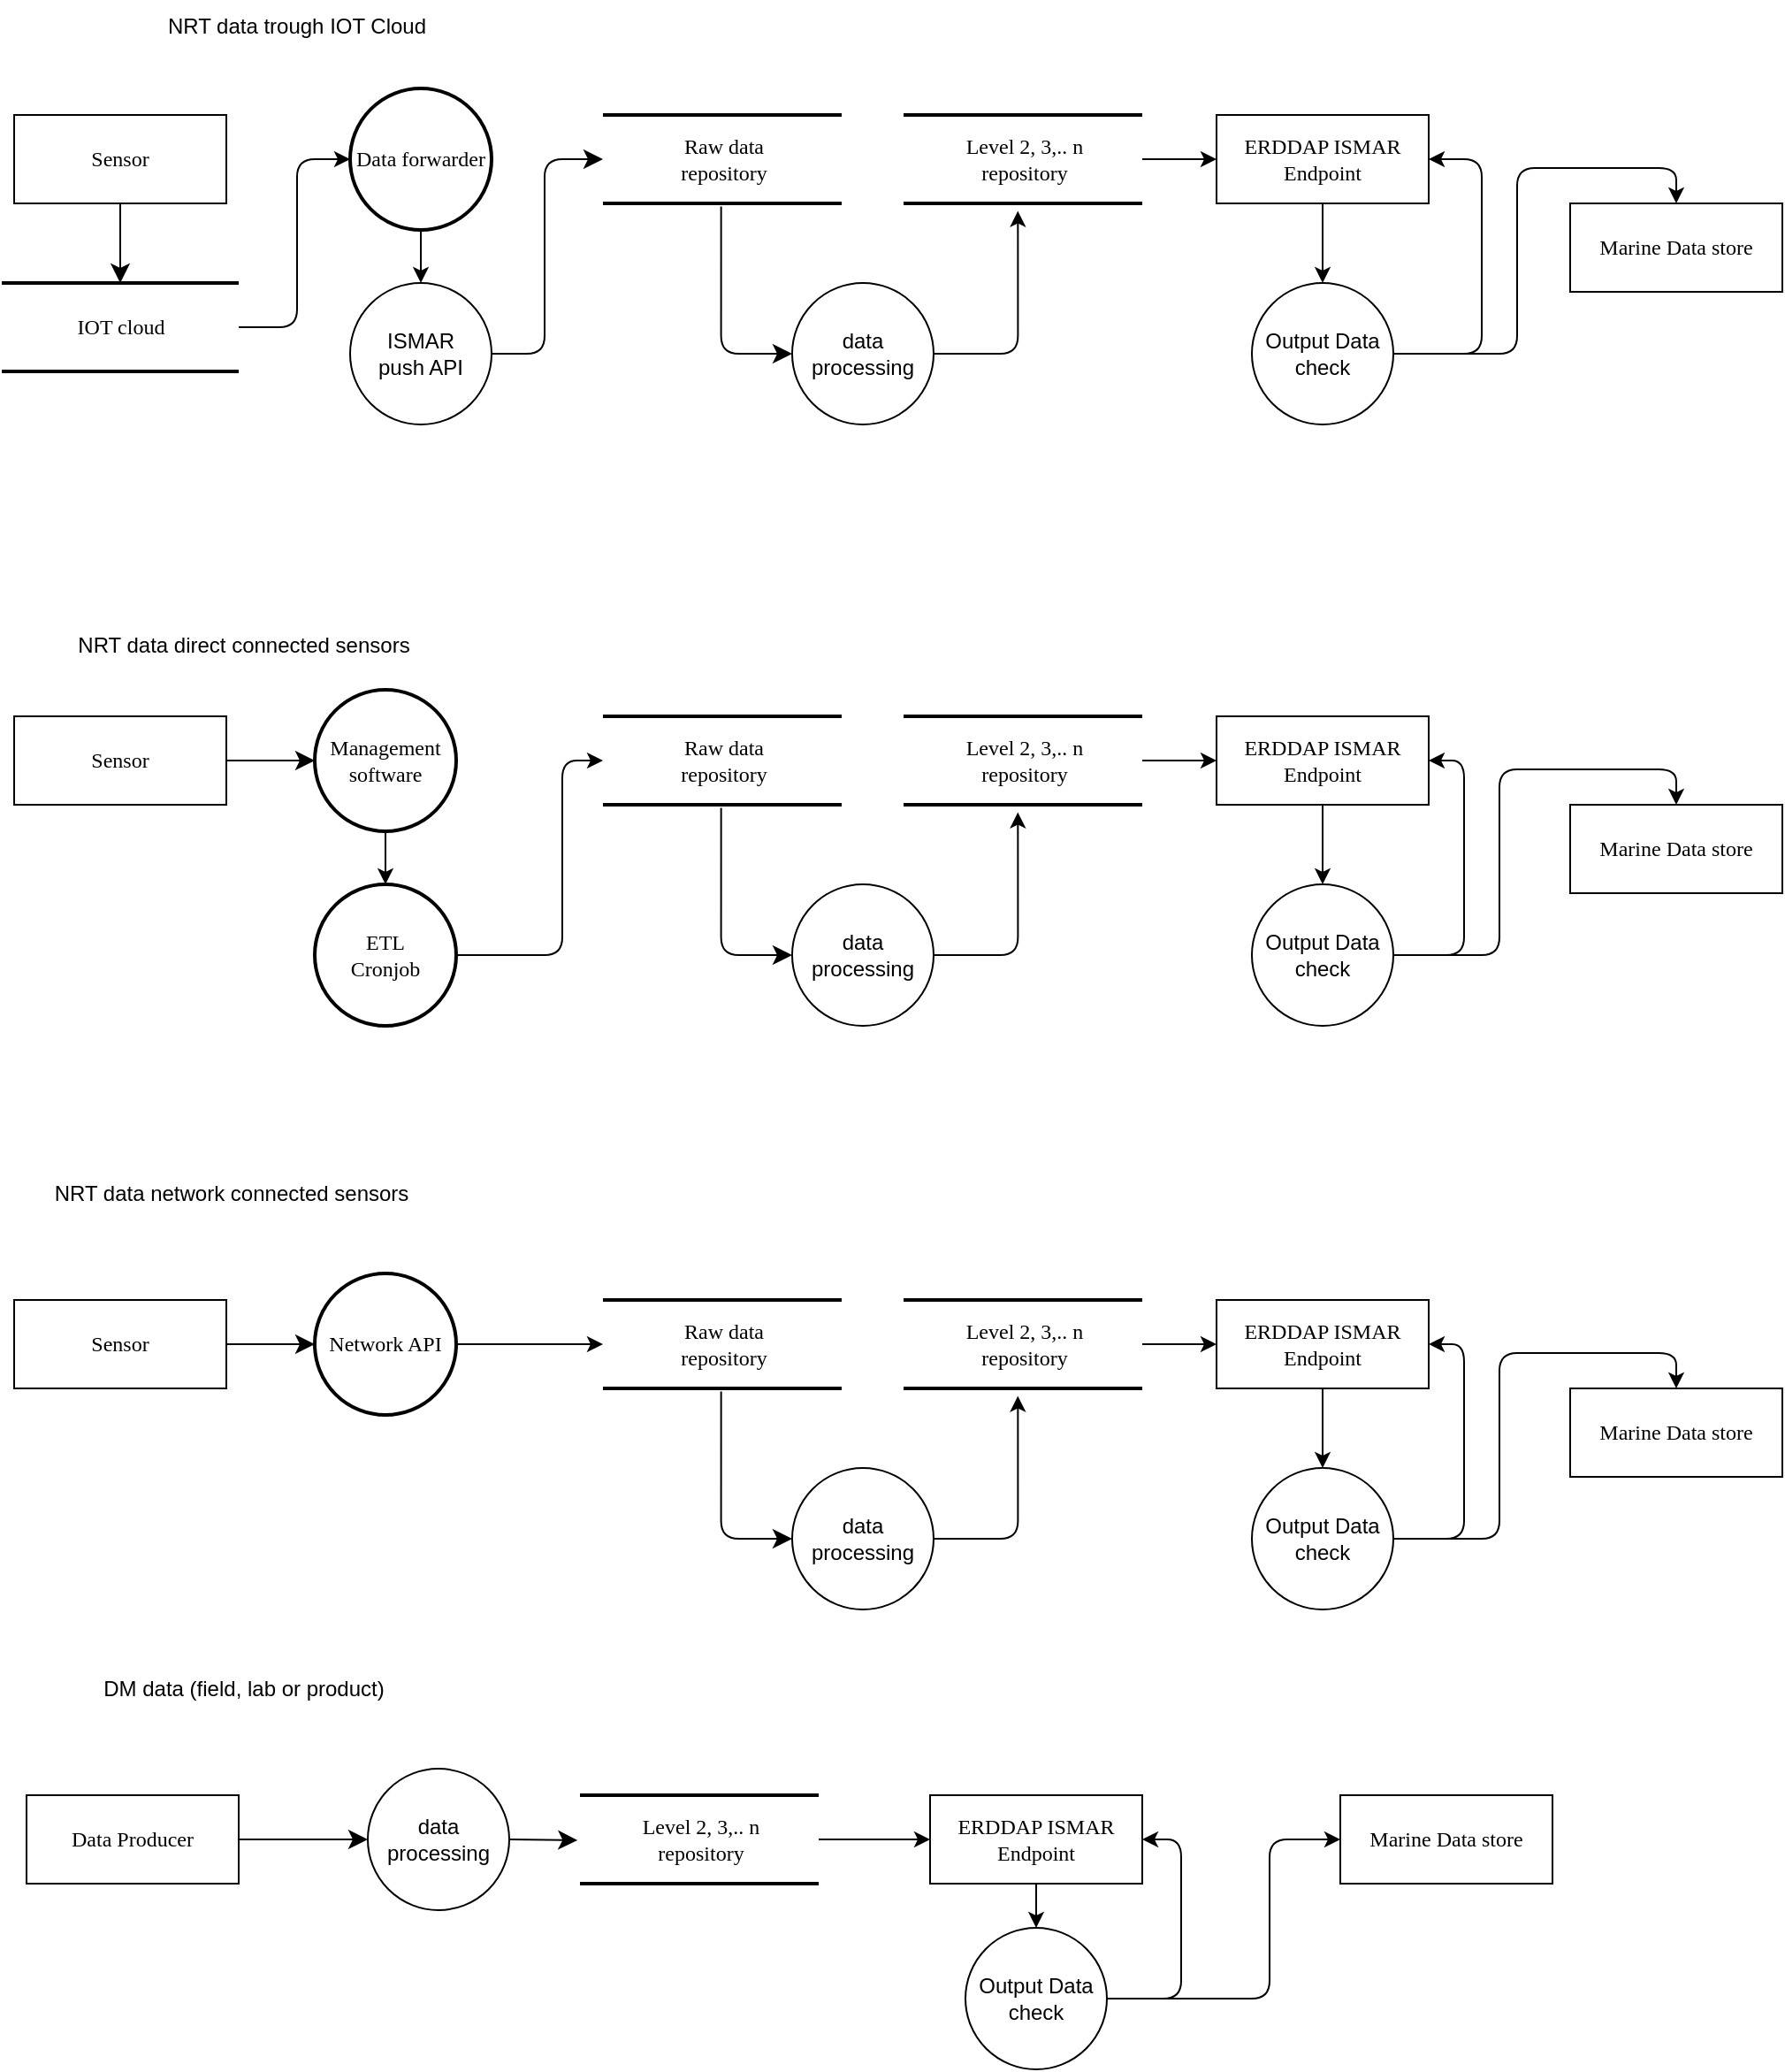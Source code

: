 <mxfile version="24.2.3" type="github">
  <diagram name="Page-1" id="52a04d89-c75d-2922-d76d-85b35f80e030">
    <mxGraphModel dx="1185" dy="659" grid="1" gridSize="10" guides="1" tooltips="1" connect="1" arrows="1" fold="1" page="1" pageScale="1" pageWidth="1100" pageHeight="850" background="none" math="0" shadow="0">
      <root>
        <mxCell id="0" />
        <mxCell id="1" parent="0" />
        <mxCell id="21ea969265ad0168-30" value="Raw data&lt;br&gt;repository" style="html=1;rounded=0;shadow=0;comic=0;labelBackgroundColor=none;strokeWidth=2;fontFamily=Verdana;fontSize=12;align=center;shape=mxgraph.ios7ui.horLines;" parent="1" vertex="1">
          <mxGeometry x="363" y="85" width="135" height="50" as="geometry" />
        </mxCell>
        <mxCell id="1fdf3b25b50cf41e-27" style="edgeStyle=none;html=1;labelBackgroundColor=none;startFill=0;startSize=8;endFill=1;endSize=8;fontFamily=Verdana;fontSize=12;" parent="1" source="17472293e6e8944d-30" target="WRyVgkNERUNQOaYfWy6F-25" edge="1">
          <mxGeometry relative="1" as="geometry">
            <mxPoint x="190" y="115" as="targetPoint" />
          </mxGeometry>
        </mxCell>
        <mxCell id="17472293e6e8944d-30" value="Sensor" style="whiteSpace=wrap;html=1;rounded=0;shadow=0;comic=0;labelBackgroundColor=none;strokeWidth=1;fontFamily=Verdana;fontSize=12;align=center;" parent="1" vertex="1">
          <mxGeometry x="30" y="85" width="120" height="50" as="geometry" />
        </mxCell>
        <mxCell id="1fdf3b25b50cf41e-38" style="edgeStyle=orthogonalEdgeStyle;html=1;labelBackgroundColor=none;startFill=0;startSize=8;endFill=1;endSize=8;fontFamily=Verdana;fontSize=12;exitX=1;exitY=0.5;exitDx=0;exitDy=0;" parent="1" source="WRyVgkNERUNQOaYfWy6F-28" target="21ea969265ad0168-30" edge="1">
          <mxGeometry relative="1" as="geometry">
            <Array as="points">
              <mxPoint x="330" y="220" />
              <mxPoint x="330" y="110" />
            </Array>
            <mxPoint x="290" y="245" as="sourcePoint" />
          </mxGeometry>
        </mxCell>
        <mxCell id="WRyVgkNERUNQOaYfWy6F-30" value="" style="edgeStyle=orthogonalEdgeStyle;rounded=1;orthogonalLoop=1;jettySize=auto;html=1;curved=0;" edge="1" parent="1" source="WRyVgkNERUNQOaYfWy6F-25" target="WRyVgkNERUNQOaYfWy6F-29">
          <mxGeometry relative="1" as="geometry">
            <mxPoint x="220" y="90" as="targetPoint" />
            <Array as="points">
              <mxPoint x="190" y="205" />
              <mxPoint x="190" y="110" />
            </Array>
          </mxGeometry>
        </mxCell>
        <mxCell id="WRyVgkNERUNQOaYfWy6F-25" value="IOT cloud" style="html=1;rounded=0;shadow=0;comic=0;labelBackgroundColor=none;strokeWidth=2;fontFamily=Verdana;fontSize=12;align=center;shape=mxgraph.ios7ui.horLines;" vertex="1" parent="1">
          <mxGeometry x="23" y="180" width="134" height="50" as="geometry" />
        </mxCell>
        <mxCell id="WRyVgkNERUNQOaYfWy6F-27" value="Level 2, 3,.. n&lt;br&gt;repository" style="html=1;rounded=0;shadow=0;comic=0;labelBackgroundColor=none;strokeWidth=2;fontFamily=Verdana;fontSize=12;align=center;shape=mxgraph.ios7ui.horLines;" vertex="1" parent="1">
          <mxGeometry x="533" y="85" width="135" height="50" as="geometry" />
        </mxCell>
        <mxCell id="WRyVgkNERUNQOaYfWy6F-28" value="&lt;div&gt;ISMAR&lt;/div&gt;&lt;div&gt;push API&lt;br&gt;&lt;/div&gt;" style="ellipse;whiteSpace=wrap;html=1;aspect=fixed;" vertex="1" parent="1">
          <mxGeometry x="220" y="180" width="80" height="80" as="geometry" />
        </mxCell>
        <mxCell id="WRyVgkNERUNQOaYfWy6F-29" value="Data forwarder" style="ellipse;whiteSpace=wrap;html=1;fontFamily=Verdana;rounded=0;shadow=0;comic=0;labelBackgroundColor=none;strokeWidth=2;" vertex="1" parent="1">
          <mxGeometry x="220" y="70" width="80" height="80" as="geometry" />
        </mxCell>
        <mxCell id="WRyVgkNERUNQOaYfWy6F-31" value="" style="edgeStyle=orthogonalEdgeStyle;rounded=1;orthogonalLoop=1;jettySize=auto;html=1;entryX=0.5;entryY=0;entryDx=0;entryDy=0;curved=0;exitX=0.5;exitY=1;exitDx=0;exitDy=0;" edge="1" parent="1" source="WRyVgkNERUNQOaYfWy6F-29" target="WRyVgkNERUNQOaYfWy6F-28">
          <mxGeometry relative="1" as="geometry">
            <mxPoint x="240" y="165" as="sourcePoint" />
            <mxPoint x="283" y="125" as="targetPoint" />
          </mxGeometry>
        </mxCell>
        <mxCell id="WRyVgkNERUNQOaYfWy6F-32" style="edgeStyle=orthogonalEdgeStyle;html=1;labelBackgroundColor=none;startFill=0;startSize=8;endFill=1;endSize=8;fontFamily=Verdana;fontSize=12;exitX=0.495;exitY=1.036;exitDx=0;exitDy=0;entryX=0;entryY=0.5;entryDx=0;entryDy=0;exitPerimeter=0;" edge="1" parent="1" source="21ea969265ad0168-30" target="WRyVgkNERUNQOaYfWy6F-33">
          <mxGeometry relative="1" as="geometry">
            <mxPoint x="332" y="283" as="sourcePoint" />
            <mxPoint x="380" y="325" as="targetPoint" />
          </mxGeometry>
        </mxCell>
        <mxCell id="WRyVgkNERUNQOaYfWy6F-35" value="" style="edgeStyle=orthogonalEdgeStyle;rounded=1;orthogonalLoop=1;jettySize=auto;html=1;entryX=0.479;entryY=1.086;entryDx=0;entryDy=0;entryPerimeter=0;curved=0;exitX=1;exitY=0.5;exitDx=0;exitDy=0;" edge="1" parent="1" source="WRyVgkNERUNQOaYfWy6F-33" target="WRyVgkNERUNQOaYfWy6F-27">
          <mxGeometry relative="1" as="geometry">
            <mxPoint x="610" y="245" as="targetPoint" />
          </mxGeometry>
        </mxCell>
        <mxCell id="WRyVgkNERUNQOaYfWy6F-33" value="data processing" style="ellipse;whiteSpace=wrap;html=1;aspect=fixed;" vertex="1" parent="1">
          <mxGeometry x="470" y="180" width="80" height="80" as="geometry" />
        </mxCell>
        <mxCell id="WRyVgkNERUNQOaYfWy6F-36" value="NRT data trough IOT Cloud " style="text;html=1;align=center;verticalAlign=middle;whiteSpace=wrap;rounded=0;" vertex="1" parent="1">
          <mxGeometry x="60" y="20" width="260" height="30" as="geometry" />
        </mxCell>
        <mxCell id="WRyVgkNERUNQOaYfWy6F-37" value="&lt;div&gt;NRT data direct connected sensors&lt;/div&gt;" style="text;html=1;align=center;verticalAlign=middle;whiteSpace=wrap;rounded=0;" vertex="1" parent="1">
          <mxGeometry x="30" y="370" width="260" height="30" as="geometry" />
        </mxCell>
        <mxCell id="WRyVgkNERUNQOaYfWy6F-38" value="&lt;div&gt;NRT data network connected sensors&lt;/div&gt;" style="text;html=1;align=center;verticalAlign=middle;whiteSpace=wrap;rounded=0;" vertex="1" parent="1">
          <mxGeometry x="23" y="680" width="260" height="30" as="geometry" />
        </mxCell>
        <mxCell id="WRyVgkNERUNQOaYfWy6F-39" value="&lt;div&gt;ERDDAP ISMAR Endpoint&lt;/div&gt;" style="whiteSpace=wrap;html=1;rounded=0;shadow=0;comic=0;labelBackgroundColor=none;strokeWidth=1;fontFamily=Verdana;fontSize=12;align=center;flipV=0;" vertex="1" parent="1">
          <mxGeometry x="710" y="85" width="120" height="50" as="geometry" />
        </mxCell>
        <mxCell id="WRyVgkNERUNQOaYfWy6F-40" value="" style="edgeStyle=orthogonalEdgeStyle;rounded=1;orthogonalLoop=1;jettySize=auto;html=1;entryX=0;entryY=0.5;entryDx=0;entryDy=0;curved=0;" edge="1" parent="1" source="WRyVgkNERUNQOaYfWy6F-27" target="WRyVgkNERUNQOaYfWy6F-39">
          <mxGeometry relative="1" as="geometry">
            <mxPoint x="563" y="255" as="sourcePoint" />
            <mxPoint x="605" y="149" as="targetPoint" />
          </mxGeometry>
        </mxCell>
        <mxCell id="WRyVgkNERUNQOaYfWy6F-41" value="" style="edgeStyle=orthogonalEdgeStyle;rounded=1;orthogonalLoop=1;jettySize=auto;html=1;entryX=0.5;entryY=0;entryDx=0;entryDy=0;curved=0;exitX=0.5;exitY=1;exitDx=0;exitDy=0;" edge="1" parent="1" source="WRyVgkNERUNQOaYfWy6F-39" target="WRyVgkNERUNQOaYfWy6F-42">
          <mxGeometry relative="1" as="geometry">
            <mxPoint x="675" y="120" as="sourcePoint" />
            <mxPoint x="770" y="205" as="targetPoint" />
          </mxGeometry>
        </mxCell>
        <mxCell id="WRyVgkNERUNQOaYfWy6F-42" value="Output Data check" style="ellipse;whiteSpace=wrap;html=1;aspect=fixed;flipV=0;" vertex="1" parent="1">
          <mxGeometry x="730" y="180" width="80" height="80" as="geometry" />
        </mxCell>
        <mxCell id="WRyVgkNERUNQOaYfWy6F-43" value="" style="edgeStyle=orthogonalEdgeStyle;rounded=1;orthogonalLoop=1;jettySize=auto;html=1;curved=0;exitX=1;exitY=0.5;exitDx=0;exitDy=0;entryX=1;entryY=0.5;entryDx=0;entryDy=0;" edge="1" parent="1" source="WRyVgkNERUNQOaYfWy6F-42" target="WRyVgkNERUNQOaYfWy6F-39">
          <mxGeometry relative="1" as="geometry">
            <mxPoint x="780" y="145" as="sourcePoint" />
            <mxPoint x="850" y="190" as="targetPoint" />
            <Array as="points">
              <mxPoint x="860" y="220" />
              <mxPoint x="860" y="110" />
            </Array>
          </mxGeometry>
        </mxCell>
        <mxCell id="WRyVgkNERUNQOaYfWy6F-44" value="" style="edgeStyle=orthogonalEdgeStyle;rounded=1;orthogonalLoop=1;jettySize=auto;html=1;curved=0;exitX=1;exitY=0.5;exitDx=0;exitDy=0;entryX=0.5;entryY=0;entryDx=0;entryDy=0;" edge="1" parent="1" source="WRyVgkNERUNQOaYfWy6F-42" target="WRyVgkNERUNQOaYfWy6F-45">
          <mxGeometry relative="1" as="geometry">
            <mxPoint x="830" y="145" as="sourcePoint" />
            <mxPoint x="840" y="300" as="targetPoint" />
            <Array as="points">
              <mxPoint x="880" y="220" />
              <mxPoint x="880" y="115" />
              <mxPoint x="970" y="115" />
            </Array>
          </mxGeometry>
        </mxCell>
        <mxCell id="WRyVgkNERUNQOaYfWy6F-45" value="&lt;div&gt;Marine Data store&lt;/div&gt;" style="whiteSpace=wrap;html=1;rounded=0;shadow=0;comic=0;labelBackgroundColor=none;strokeWidth=1;fontFamily=Verdana;fontSize=12;align=center;flipV=0;" vertex="1" parent="1">
          <mxGeometry x="910" y="135" width="120" height="50" as="geometry" />
        </mxCell>
        <mxCell id="WRyVgkNERUNQOaYfWy6F-46" value="Raw data&lt;br&gt;repository" style="html=1;rounded=0;shadow=0;comic=0;labelBackgroundColor=none;strokeWidth=2;fontFamily=Verdana;fontSize=12;align=center;shape=mxgraph.ios7ui.horLines;" vertex="1" parent="1">
          <mxGeometry x="363" y="425" width="135" height="50" as="geometry" />
        </mxCell>
        <mxCell id="WRyVgkNERUNQOaYfWy6F-47" style="edgeStyle=none;html=1;labelBackgroundColor=none;startFill=0;startSize=8;endFill=1;endSize=8;fontFamily=Verdana;fontSize=12;entryX=0;entryY=0.5;entryDx=0;entryDy=0;" edge="1" parent="1" source="WRyVgkNERUNQOaYfWy6F-48" target="WRyVgkNERUNQOaYfWy6F-54">
          <mxGeometry relative="1" as="geometry">
            <mxPoint x="108.99" y="520" as="targetPoint" />
          </mxGeometry>
        </mxCell>
        <mxCell id="WRyVgkNERUNQOaYfWy6F-48" value="Sensor" style="whiteSpace=wrap;html=1;rounded=0;shadow=0;comic=0;labelBackgroundColor=none;strokeWidth=1;fontFamily=Verdana;fontSize=12;align=center;" vertex="1" parent="1">
          <mxGeometry x="30.0" y="425" width="120" height="50" as="geometry" />
        </mxCell>
        <mxCell id="WRyVgkNERUNQOaYfWy6F-52" value="Level 2, 3,.. n&lt;br&gt;repository" style="html=1;rounded=0;shadow=0;comic=0;labelBackgroundColor=none;strokeWidth=2;fontFamily=Verdana;fontSize=12;align=center;shape=mxgraph.ios7ui.horLines;" vertex="1" parent="1">
          <mxGeometry x="533" y="425" width="135" height="50" as="geometry" />
        </mxCell>
        <mxCell id="WRyVgkNERUNQOaYfWy6F-54" value="Management software" style="ellipse;whiteSpace=wrap;html=1;fontFamily=Verdana;rounded=0;shadow=0;comic=0;labelBackgroundColor=none;strokeWidth=2;" vertex="1" parent="1">
          <mxGeometry x="200" y="410" width="80" height="80" as="geometry" />
        </mxCell>
        <mxCell id="WRyVgkNERUNQOaYfWy6F-55" value="" style="edgeStyle=orthogonalEdgeStyle;rounded=1;orthogonalLoop=1;jettySize=auto;html=1;curved=0;exitX=1;exitY=0.5;exitDx=0;exitDy=0;" edge="1" parent="1" source="WRyVgkNERUNQOaYfWy6F-75" target="WRyVgkNERUNQOaYfWy6F-46">
          <mxGeometry relative="1" as="geometry">
            <mxPoint x="380" y="450" as="sourcePoint" />
            <mxPoint x="328.99" y="520" as="targetPoint" />
            <Array as="points">
              <mxPoint x="340" y="560" />
              <mxPoint x="340" y="450" />
            </Array>
          </mxGeometry>
        </mxCell>
        <mxCell id="WRyVgkNERUNQOaYfWy6F-56" style="edgeStyle=orthogonalEdgeStyle;html=1;labelBackgroundColor=none;startFill=0;startSize=8;endFill=1;endSize=8;fontFamily=Verdana;fontSize=12;exitX=0.495;exitY=1.036;exitDx=0;exitDy=0;entryX=0;entryY=0.5;entryDx=0;entryDy=0;exitPerimeter=0;" edge="1" parent="1" source="WRyVgkNERUNQOaYfWy6F-46" target="WRyVgkNERUNQOaYfWy6F-58">
          <mxGeometry relative="1" as="geometry">
            <mxPoint x="400.99" y="623" as="sourcePoint" />
            <mxPoint x="448.99" y="665" as="targetPoint" />
          </mxGeometry>
        </mxCell>
        <mxCell id="WRyVgkNERUNQOaYfWy6F-57" value="" style="edgeStyle=orthogonalEdgeStyle;rounded=1;orthogonalLoop=1;jettySize=auto;html=1;entryX=0.479;entryY=1.086;entryDx=0;entryDy=0;entryPerimeter=0;curved=0;exitX=1;exitY=0.5;exitDx=0;exitDy=0;" edge="1" parent="1" source="WRyVgkNERUNQOaYfWy6F-58" target="WRyVgkNERUNQOaYfWy6F-52">
          <mxGeometry relative="1" as="geometry">
            <mxPoint x="678.99" y="585" as="targetPoint" />
          </mxGeometry>
        </mxCell>
        <mxCell id="WRyVgkNERUNQOaYfWy6F-58" value="data processing" style="ellipse;whiteSpace=wrap;html=1;aspect=fixed;" vertex="1" parent="1">
          <mxGeometry x="470" y="520" width="80" height="80" as="geometry" />
        </mxCell>
        <mxCell id="WRyVgkNERUNQOaYfWy6F-59" value="&lt;div&gt;ERDDAP ISMAR Endpoint&lt;/div&gt;" style="whiteSpace=wrap;html=1;rounded=0;shadow=0;comic=0;labelBackgroundColor=none;strokeWidth=1;fontFamily=Verdana;fontSize=12;align=center;" vertex="1" parent="1">
          <mxGeometry x="710" y="425" width="120" height="50" as="geometry" />
        </mxCell>
        <mxCell id="WRyVgkNERUNQOaYfWy6F-60" value="" style="edgeStyle=orthogonalEdgeStyle;rounded=1;orthogonalLoop=1;jettySize=auto;html=1;entryX=0;entryY=0.5;entryDx=0;entryDy=0;curved=0;" edge="1" parent="1" source="WRyVgkNERUNQOaYfWy6F-52" target="WRyVgkNERUNQOaYfWy6F-59">
          <mxGeometry relative="1" as="geometry">
            <mxPoint x="631.99" y="595" as="sourcePoint" />
            <mxPoint x="673.99" y="489" as="targetPoint" />
          </mxGeometry>
        </mxCell>
        <mxCell id="WRyVgkNERUNQOaYfWy6F-70" value="" style="edgeStyle=orthogonalEdgeStyle;rounded=1;orthogonalLoop=1;jettySize=auto;html=1;entryX=0.5;entryY=0;entryDx=0;entryDy=0;curved=0;exitX=0.5;exitY=1;exitDx=0;exitDy=0;" edge="1" target="WRyVgkNERUNQOaYfWy6F-71" parent="1" source="WRyVgkNERUNQOaYfWy6F-59">
          <mxGeometry relative="1" as="geometry">
            <mxPoint x="790" y="485" as="sourcePoint" />
            <mxPoint x="790" y="555" as="targetPoint" />
          </mxGeometry>
        </mxCell>
        <mxCell id="WRyVgkNERUNQOaYfWy6F-71" value="Output Data check" style="ellipse;whiteSpace=wrap;html=1;aspect=fixed;flipV=0;" vertex="1" parent="1">
          <mxGeometry x="730" y="520" width="80" height="80" as="geometry" />
        </mxCell>
        <mxCell id="WRyVgkNERUNQOaYfWy6F-72" value="" style="edgeStyle=orthogonalEdgeStyle;rounded=1;orthogonalLoop=1;jettySize=auto;html=1;curved=0;exitX=1;exitY=0.5;exitDx=0;exitDy=0;entryX=1;entryY=0.5;entryDx=0;entryDy=0;" edge="1" source="WRyVgkNERUNQOaYfWy6F-71" parent="1" target="WRyVgkNERUNQOaYfWy6F-59">
          <mxGeometry relative="1" as="geometry">
            <mxPoint x="800" y="495" as="sourcePoint" />
            <mxPoint x="850" y="460" as="targetPoint" />
            <Array as="points">
              <mxPoint x="850" y="560" />
              <mxPoint x="850" y="450" />
            </Array>
          </mxGeometry>
        </mxCell>
        <mxCell id="WRyVgkNERUNQOaYfWy6F-73" value="" style="edgeStyle=orthogonalEdgeStyle;rounded=1;orthogonalLoop=1;jettySize=auto;html=1;curved=0;exitX=1;exitY=0.5;exitDx=0;exitDy=0;entryX=0.5;entryY=0;entryDx=0;entryDy=0;" edge="1" source="WRyVgkNERUNQOaYfWy6F-71" target="WRyVgkNERUNQOaYfWy6F-74" parent="1">
          <mxGeometry relative="1" as="geometry">
            <mxPoint x="830" y="485" as="sourcePoint" />
            <mxPoint x="840" y="640" as="targetPoint" />
            <Array as="points">
              <mxPoint x="870" y="560" />
              <mxPoint x="870" y="455" />
              <mxPoint x="970" y="455" />
            </Array>
          </mxGeometry>
        </mxCell>
        <mxCell id="WRyVgkNERUNQOaYfWy6F-74" value="&lt;div&gt;Marine Data store&lt;/div&gt;" style="whiteSpace=wrap;html=1;rounded=0;shadow=0;comic=0;labelBackgroundColor=none;strokeWidth=1;fontFamily=Verdana;fontSize=12;align=center;flipV=0;" vertex="1" parent="1">
          <mxGeometry x="910" y="475" width="120" height="50" as="geometry" />
        </mxCell>
        <mxCell id="WRyVgkNERUNQOaYfWy6F-75" value="ETL&lt;br&gt; Cronjob" style="ellipse;whiteSpace=wrap;html=1;fontFamily=Verdana;rounded=0;shadow=0;comic=0;labelBackgroundColor=none;strokeWidth=2;" vertex="1" parent="1">
          <mxGeometry x="200" y="520" width="80" height="80" as="geometry" />
        </mxCell>
        <mxCell id="WRyVgkNERUNQOaYfWy6F-76" value="" style="edgeStyle=orthogonalEdgeStyle;rounded=1;orthogonalLoop=1;jettySize=auto;html=1;curved=0;exitX=0.5;exitY=1;exitDx=0;exitDy=0;entryX=0.5;entryY=0;entryDx=0;entryDy=0;" edge="1" parent="1" source="WRyVgkNERUNQOaYfWy6F-54" target="WRyVgkNERUNQOaYfWy6F-75">
          <mxGeometry relative="1" as="geometry">
            <mxPoint x="290" y="460" as="sourcePoint" />
            <mxPoint x="373" y="460" as="targetPoint" />
          </mxGeometry>
        </mxCell>
        <mxCell id="WRyVgkNERUNQOaYfWy6F-78" value="Raw data&lt;br&gt;repository" style="html=1;rounded=0;shadow=0;comic=0;labelBackgroundColor=none;strokeWidth=2;fontFamily=Verdana;fontSize=12;align=center;shape=mxgraph.ios7ui.horLines;" vertex="1" parent="1">
          <mxGeometry x="363" y="755" width="135" height="50" as="geometry" />
        </mxCell>
        <mxCell id="WRyVgkNERUNQOaYfWy6F-79" style="edgeStyle=none;html=1;labelBackgroundColor=none;startFill=0;startSize=8;endFill=1;endSize=8;fontFamily=Verdana;fontSize=12;entryX=0;entryY=0.5;entryDx=0;entryDy=0;" edge="1" parent="1" source="WRyVgkNERUNQOaYfWy6F-80" target="WRyVgkNERUNQOaYfWy6F-82">
          <mxGeometry relative="1" as="geometry">
            <mxPoint x="108.99" y="850" as="targetPoint" />
          </mxGeometry>
        </mxCell>
        <mxCell id="WRyVgkNERUNQOaYfWy6F-80" value="Sensor" style="whiteSpace=wrap;html=1;rounded=0;shadow=0;comic=0;labelBackgroundColor=none;strokeWidth=1;fontFamily=Verdana;fontSize=12;align=center;" vertex="1" parent="1">
          <mxGeometry x="30" y="755" width="120" height="50" as="geometry" />
        </mxCell>
        <mxCell id="WRyVgkNERUNQOaYfWy6F-81" value="Level 2, 3,.. n&lt;br&gt;repository" style="html=1;rounded=0;shadow=0;comic=0;labelBackgroundColor=none;strokeWidth=2;fontFamily=Verdana;fontSize=12;align=center;shape=mxgraph.ios7ui.horLines;" vertex="1" parent="1">
          <mxGeometry x="533" y="755" width="135" height="50" as="geometry" />
        </mxCell>
        <mxCell id="WRyVgkNERUNQOaYfWy6F-82" value="Network API" style="ellipse;whiteSpace=wrap;html=1;fontFamily=Verdana;rounded=0;shadow=0;comic=0;labelBackgroundColor=none;strokeWidth=2;" vertex="1" parent="1">
          <mxGeometry x="200" y="740" width="80" height="80" as="geometry" />
        </mxCell>
        <mxCell id="WRyVgkNERUNQOaYfWy6F-83" value="" style="edgeStyle=orthogonalEdgeStyle;rounded=1;orthogonalLoop=1;jettySize=auto;html=1;curved=0;exitX=1;exitY=0.5;exitDx=0;exitDy=0;" edge="1" parent="1" source="WRyVgkNERUNQOaYfWy6F-82" target="WRyVgkNERUNQOaYfWy6F-78">
          <mxGeometry relative="1" as="geometry">
            <mxPoint x="380" y="780" as="sourcePoint" />
            <mxPoint x="328.99" y="850" as="targetPoint" />
          </mxGeometry>
        </mxCell>
        <mxCell id="WRyVgkNERUNQOaYfWy6F-84" style="edgeStyle=orthogonalEdgeStyle;html=1;labelBackgroundColor=none;startFill=0;startSize=8;endFill=1;endSize=8;fontFamily=Verdana;fontSize=12;exitX=0.495;exitY=1.036;exitDx=0;exitDy=0;entryX=0;entryY=0.5;entryDx=0;entryDy=0;exitPerimeter=0;" edge="1" parent="1" source="WRyVgkNERUNQOaYfWy6F-78" target="WRyVgkNERUNQOaYfWy6F-86">
          <mxGeometry relative="1" as="geometry">
            <mxPoint x="400.99" y="953" as="sourcePoint" />
            <mxPoint x="448.99" y="995" as="targetPoint" />
          </mxGeometry>
        </mxCell>
        <mxCell id="WRyVgkNERUNQOaYfWy6F-85" value="" style="edgeStyle=orthogonalEdgeStyle;rounded=1;orthogonalLoop=1;jettySize=auto;html=1;entryX=0.479;entryY=1.086;entryDx=0;entryDy=0;entryPerimeter=0;curved=0;exitX=1;exitY=0.5;exitDx=0;exitDy=0;" edge="1" parent="1" source="WRyVgkNERUNQOaYfWy6F-86" target="WRyVgkNERUNQOaYfWy6F-81">
          <mxGeometry relative="1" as="geometry">
            <mxPoint x="678.99" y="915" as="targetPoint" />
          </mxGeometry>
        </mxCell>
        <mxCell id="WRyVgkNERUNQOaYfWy6F-86" value="data processing" style="ellipse;whiteSpace=wrap;html=1;aspect=fixed;" vertex="1" parent="1">
          <mxGeometry x="470" y="850" width="80" height="80" as="geometry" />
        </mxCell>
        <mxCell id="WRyVgkNERUNQOaYfWy6F-87" value="&lt;div&gt;ERDDAP ISMAR Endpoint&lt;/div&gt;" style="whiteSpace=wrap;html=1;rounded=0;shadow=0;comic=0;labelBackgroundColor=none;strokeWidth=1;fontFamily=Verdana;fontSize=12;align=center;" vertex="1" parent="1">
          <mxGeometry x="710" y="755" width="120" height="50" as="geometry" />
        </mxCell>
        <mxCell id="WRyVgkNERUNQOaYfWy6F-88" value="" style="edgeStyle=orthogonalEdgeStyle;rounded=1;orthogonalLoop=1;jettySize=auto;html=1;entryX=0;entryY=0.5;entryDx=0;entryDy=0;curved=0;" edge="1" parent="1" source="WRyVgkNERUNQOaYfWy6F-81" target="WRyVgkNERUNQOaYfWy6F-87">
          <mxGeometry relative="1" as="geometry">
            <mxPoint x="631.99" y="925" as="sourcePoint" />
            <mxPoint x="673.99" y="819" as="targetPoint" />
          </mxGeometry>
        </mxCell>
        <mxCell id="WRyVgkNERUNQOaYfWy6F-89" value="" style="edgeStyle=orthogonalEdgeStyle;rounded=1;orthogonalLoop=1;jettySize=auto;html=1;entryX=0.5;entryY=0;entryDx=0;entryDy=0;curved=0;exitX=0.5;exitY=1;exitDx=0;exitDy=0;" edge="1" parent="1" source="WRyVgkNERUNQOaYfWy6F-87" target="WRyVgkNERUNQOaYfWy6F-90">
          <mxGeometry relative="1" as="geometry">
            <mxPoint x="790" y="815" as="sourcePoint" />
            <mxPoint x="790" y="885" as="targetPoint" />
          </mxGeometry>
        </mxCell>
        <mxCell id="WRyVgkNERUNQOaYfWy6F-90" value="Output Data check" style="ellipse;whiteSpace=wrap;html=1;aspect=fixed;flipV=0;" vertex="1" parent="1">
          <mxGeometry x="730" y="850" width="80" height="80" as="geometry" />
        </mxCell>
        <mxCell id="WRyVgkNERUNQOaYfWy6F-91" value="" style="edgeStyle=orthogonalEdgeStyle;rounded=1;orthogonalLoop=1;jettySize=auto;html=1;curved=0;exitX=1;exitY=0.5;exitDx=0;exitDy=0;entryX=1;entryY=0.5;entryDx=0;entryDy=0;" edge="1" parent="1" source="WRyVgkNERUNQOaYfWy6F-90" target="WRyVgkNERUNQOaYfWy6F-87">
          <mxGeometry relative="1" as="geometry">
            <mxPoint x="800" y="825" as="sourcePoint" />
            <mxPoint x="850" y="790" as="targetPoint" />
            <Array as="points">
              <mxPoint x="850" y="890" />
              <mxPoint x="850" y="780" />
            </Array>
          </mxGeometry>
        </mxCell>
        <mxCell id="WRyVgkNERUNQOaYfWy6F-92" value="" style="edgeStyle=orthogonalEdgeStyle;rounded=1;orthogonalLoop=1;jettySize=auto;html=1;curved=0;exitX=1;exitY=0.5;exitDx=0;exitDy=0;entryX=0.5;entryY=0;entryDx=0;entryDy=0;" edge="1" parent="1" source="WRyVgkNERUNQOaYfWy6F-90" target="WRyVgkNERUNQOaYfWy6F-93">
          <mxGeometry relative="1" as="geometry">
            <mxPoint x="830" y="815" as="sourcePoint" />
            <mxPoint x="840" y="970" as="targetPoint" />
            <Array as="points">
              <mxPoint x="870" y="890" />
              <mxPoint x="870" y="785" />
              <mxPoint x="970" y="785" />
            </Array>
          </mxGeometry>
        </mxCell>
        <mxCell id="WRyVgkNERUNQOaYfWy6F-93" value="&lt;div&gt;Marine Data store&lt;/div&gt;" style="whiteSpace=wrap;html=1;rounded=0;shadow=0;comic=0;labelBackgroundColor=none;strokeWidth=1;fontFamily=Verdana;fontSize=12;align=center;flipV=0;" vertex="1" parent="1">
          <mxGeometry x="910" y="805" width="120" height="50" as="geometry" />
        </mxCell>
        <mxCell id="WRyVgkNERUNQOaYfWy6F-97" value="&lt;div&gt;DM data (field, lab or product)&lt;/div&gt;" style="text;html=1;align=center;verticalAlign=middle;whiteSpace=wrap;rounded=0;" vertex="1" parent="1">
          <mxGeometry x="30" y="960" width="260" height="30" as="geometry" />
        </mxCell>
        <mxCell id="WRyVgkNERUNQOaYfWy6F-99" style="edgeStyle=none;html=1;labelBackgroundColor=none;startFill=0;startSize=8;endFill=1;endSize=8;fontFamily=Verdana;fontSize=12;entryX=0;entryY=0.5;entryDx=0;entryDy=0;" edge="1" source="WRyVgkNERUNQOaYfWy6F-100" target="WRyVgkNERUNQOaYfWy6F-114" parent="1">
          <mxGeometry relative="1" as="geometry">
            <mxPoint x="220" y="1060" as="targetPoint" />
          </mxGeometry>
        </mxCell>
        <mxCell id="WRyVgkNERUNQOaYfWy6F-100" value="Data Producer" style="whiteSpace=wrap;html=1;rounded=0;shadow=0;comic=0;labelBackgroundColor=none;strokeWidth=1;fontFamily=Verdana;fontSize=12;align=center;" vertex="1" parent="1">
          <mxGeometry x="37" y="1035" width="120" height="50" as="geometry" />
        </mxCell>
        <mxCell id="WRyVgkNERUNQOaYfWy6F-101" value="Level 2, 3,.. n&lt;br&gt;repository" style="html=1;rounded=0;shadow=0;comic=0;labelBackgroundColor=none;strokeWidth=2;fontFamily=Verdana;fontSize=12;align=center;shape=mxgraph.ios7ui.horLines;" vertex="1" parent="1">
          <mxGeometry x="350" y="1035" width="135" height="50" as="geometry" />
        </mxCell>
        <mxCell id="WRyVgkNERUNQOaYfWy6F-107" value="&lt;div&gt;ERDDAP ISMAR Endpoint&lt;/div&gt;" style="whiteSpace=wrap;html=1;rounded=0;shadow=0;comic=0;labelBackgroundColor=none;strokeWidth=1;fontFamily=Verdana;fontSize=12;align=center;" vertex="1" parent="1">
          <mxGeometry x="548" y="1035" width="120" height="50" as="geometry" />
        </mxCell>
        <mxCell id="WRyVgkNERUNQOaYfWy6F-108" value="" style="edgeStyle=orthogonalEdgeStyle;rounded=1;orthogonalLoop=1;jettySize=auto;html=1;entryX=0;entryY=0.5;entryDx=0;entryDy=0;curved=0;" edge="1" source="WRyVgkNERUNQOaYfWy6F-101" target="WRyVgkNERUNQOaYfWy6F-107" parent="1">
          <mxGeometry relative="1" as="geometry">
            <mxPoint x="638.99" y="1205" as="sourcePoint" />
            <mxPoint x="680.99" y="1099" as="targetPoint" />
          </mxGeometry>
        </mxCell>
        <mxCell id="WRyVgkNERUNQOaYfWy6F-109" value="" style="edgeStyle=orthogonalEdgeStyle;rounded=1;orthogonalLoop=1;jettySize=auto;html=1;entryX=0.5;entryY=0;entryDx=0;entryDy=0;curved=0;exitX=0.5;exitY=1;exitDx=0;exitDy=0;" edge="1" source="WRyVgkNERUNQOaYfWy6F-107" target="WRyVgkNERUNQOaYfWy6F-110" parent="1">
          <mxGeometry relative="1" as="geometry">
            <mxPoint x="797" y="1095" as="sourcePoint" />
            <mxPoint x="797" y="1165" as="targetPoint" />
          </mxGeometry>
        </mxCell>
        <mxCell id="WRyVgkNERUNQOaYfWy6F-110" value="Output Data check" style="ellipse;whiteSpace=wrap;html=1;aspect=fixed;flipV=0;" vertex="1" parent="1">
          <mxGeometry x="568" y="1110" width="80" height="80" as="geometry" />
        </mxCell>
        <mxCell id="WRyVgkNERUNQOaYfWy6F-111" value="" style="edgeStyle=orthogonalEdgeStyle;rounded=1;orthogonalLoop=1;jettySize=auto;html=1;curved=0;exitX=1;exitY=0.5;exitDx=0;exitDy=0;entryX=1;entryY=0.5;entryDx=0;entryDy=0;" edge="1" source="WRyVgkNERUNQOaYfWy6F-110" target="WRyVgkNERUNQOaYfWy6F-107" parent="1">
          <mxGeometry relative="1" as="geometry">
            <mxPoint x="807" y="1105" as="sourcePoint" />
            <mxPoint x="857" y="1070" as="targetPoint" />
            <Array as="points">
              <mxPoint x="690" y="1150" />
              <mxPoint x="690" y="1060" />
            </Array>
          </mxGeometry>
        </mxCell>
        <mxCell id="WRyVgkNERUNQOaYfWy6F-112" value="" style="edgeStyle=orthogonalEdgeStyle;rounded=1;orthogonalLoop=1;jettySize=auto;html=1;curved=0;exitX=1;exitY=0.5;exitDx=0;exitDy=0;entryX=0;entryY=0.5;entryDx=0;entryDy=0;" edge="1" source="WRyVgkNERUNQOaYfWy6F-110" target="WRyVgkNERUNQOaYfWy6F-113" parent="1">
          <mxGeometry relative="1" as="geometry">
            <mxPoint x="837" y="1095" as="sourcePoint" />
            <mxPoint x="847" y="1250" as="targetPoint" />
            <Array as="points">
              <mxPoint x="740" y="1150" />
              <mxPoint x="740" y="1060" />
            </Array>
          </mxGeometry>
        </mxCell>
        <mxCell id="WRyVgkNERUNQOaYfWy6F-113" value="&lt;div&gt;Marine Data store&lt;/div&gt;" style="whiteSpace=wrap;html=1;rounded=0;shadow=0;comic=0;labelBackgroundColor=none;strokeWidth=1;fontFamily=Verdana;fontSize=12;align=center;flipV=0;" vertex="1" parent="1">
          <mxGeometry x="780" y="1035" width="120" height="50" as="geometry" />
        </mxCell>
        <mxCell id="WRyVgkNERUNQOaYfWy6F-114" value="data processing" style="ellipse;whiteSpace=wrap;html=1;aspect=fixed;" vertex="1" parent="1">
          <mxGeometry x="230" y="1020" width="80" height="80" as="geometry" />
        </mxCell>
        <mxCell id="WRyVgkNERUNQOaYfWy6F-115" style="edgeStyle=none;html=1;labelBackgroundColor=none;startFill=0;startSize=8;endFill=1;endSize=8;fontFamily=Verdana;fontSize=12;entryX=-0.01;entryY=0.509;entryDx=0;entryDy=0;exitX=1;exitY=0.5;exitDx=0;exitDy=0;entryPerimeter=0;" edge="1" parent="1" source="WRyVgkNERUNQOaYfWy6F-114" target="WRyVgkNERUNQOaYfWy6F-101">
          <mxGeometry relative="1" as="geometry">
            <mxPoint x="393" y="1135" as="targetPoint" />
            <mxPoint x="320" y="1135" as="sourcePoint" />
          </mxGeometry>
        </mxCell>
      </root>
    </mxGraphModel>
  </diagram>
</mxfile>
